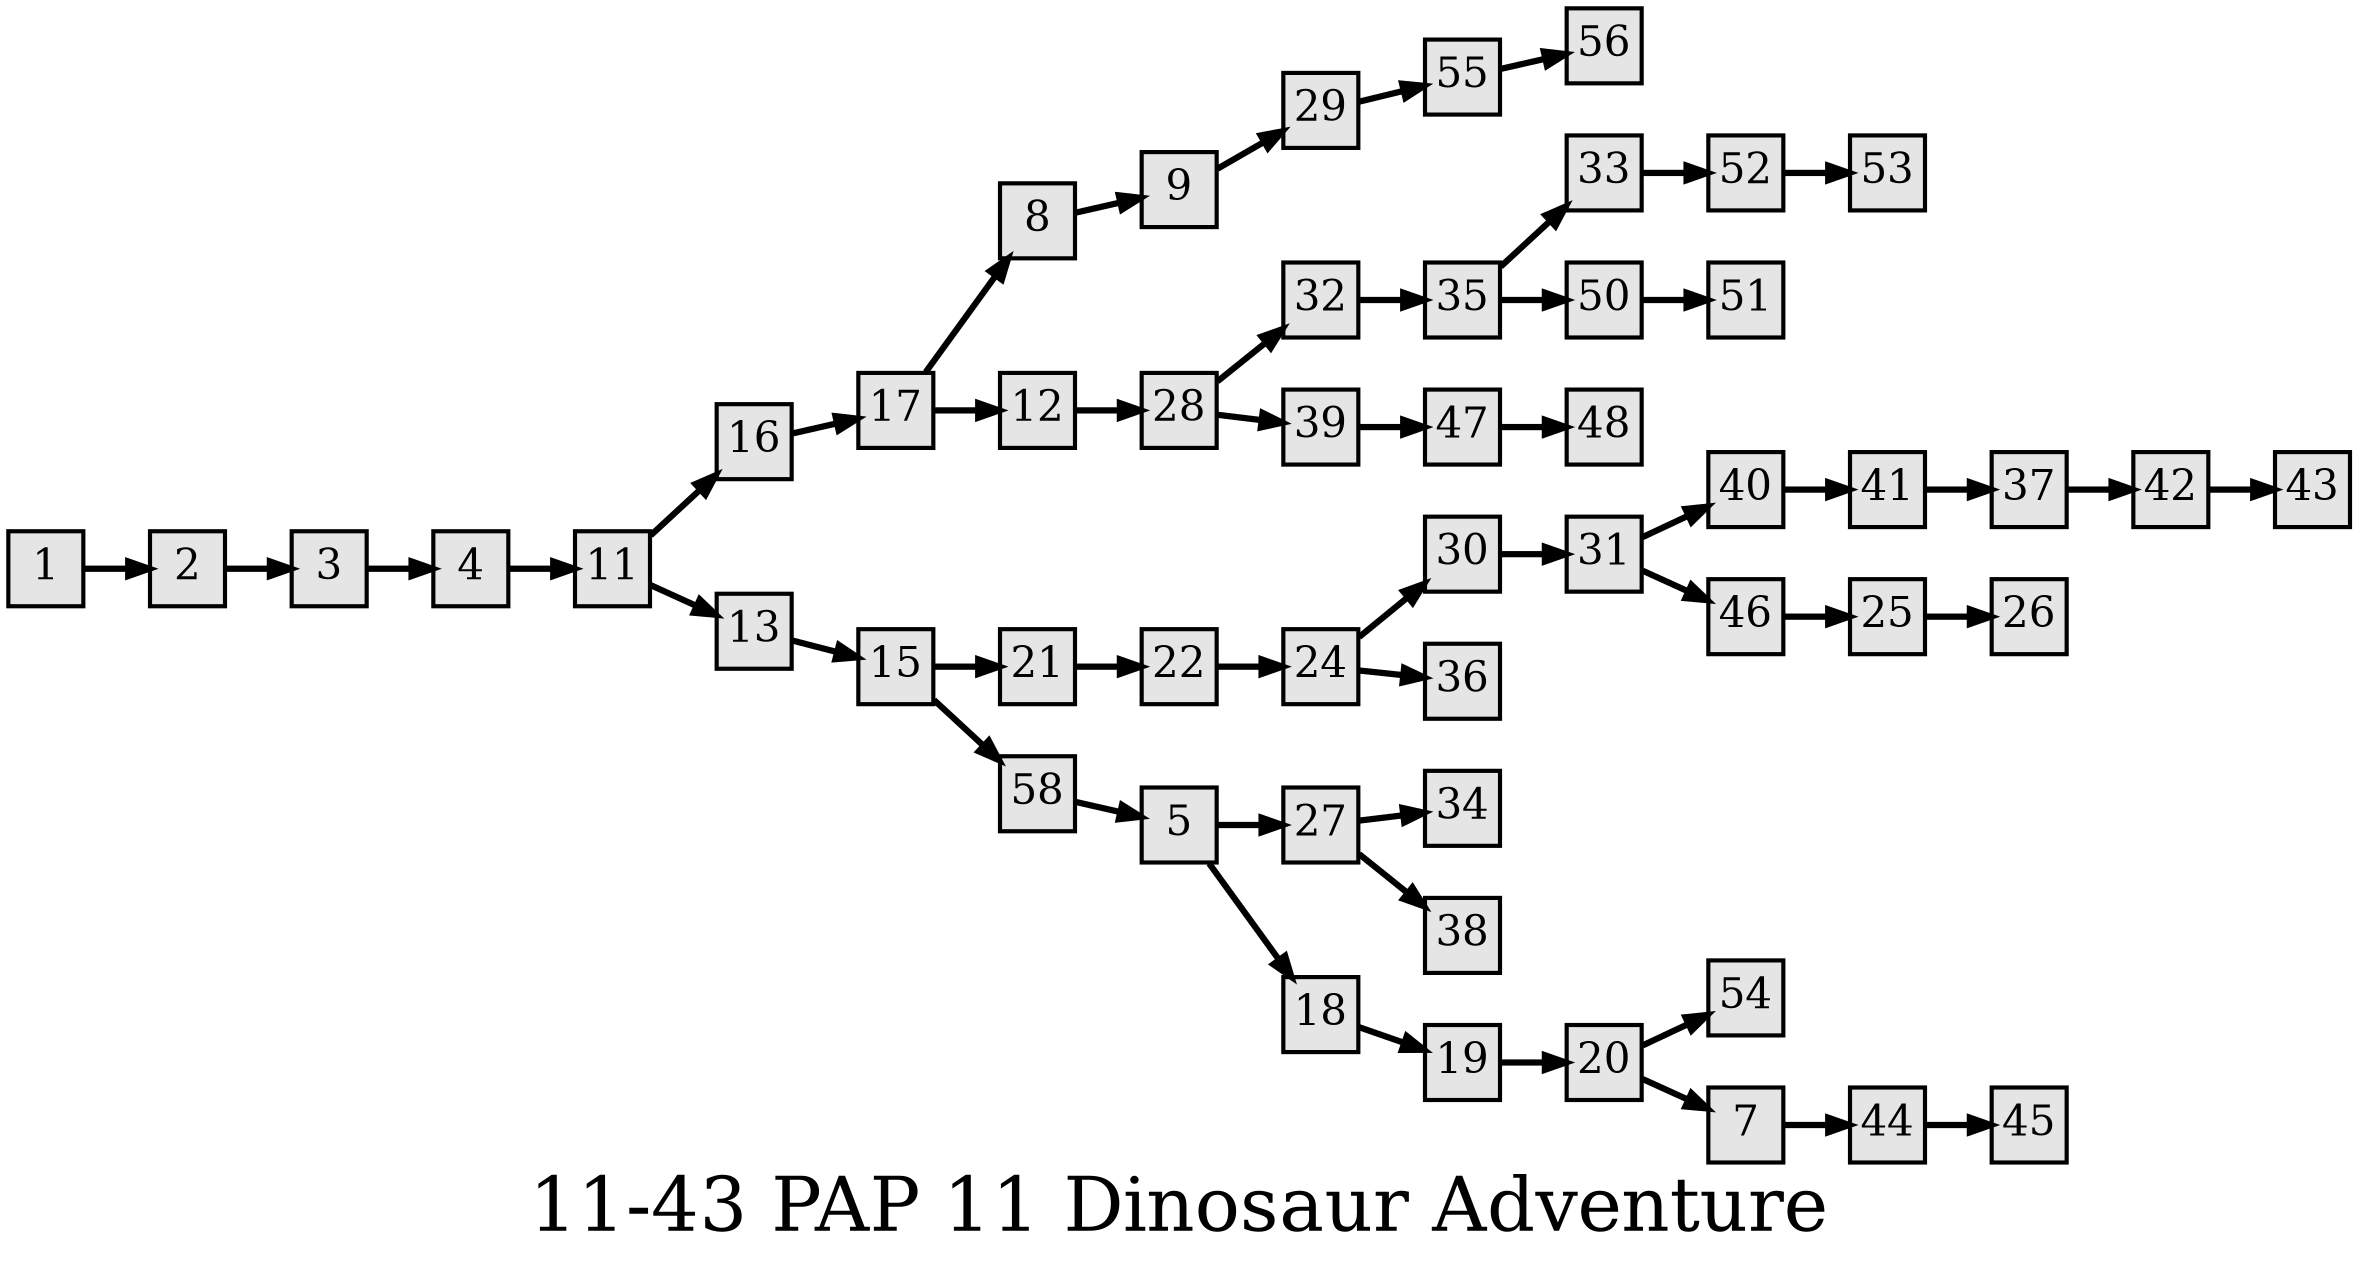 digraph g{
  graph [ label="11-43 PAP 11 Dinosaur Adventure" rankdir=LR, ordering=out, fontsize=36, nodesep="0.35", ranksep="0.45"];
  node  [shape=rect, penwidth=2, fontsize=20, style=filled, fillcolor=grey90, margin="0,0", labelfloat=true, regular=true, fixedsize=true];
  edge  [labelfloat=true, penwidth=3, fontsize=12];
  // ---;
  // group  : Katz;
  // id     :;
  // gbid   :;
  // series :;
  // title  :;
  // author :;
  // credit:;
  // - name : Kylie McGregor;
  // role : encoder;
  // date : 2017-09-08;
  // - name : Jeremy Douglass;
  // role : editor;
  // date : 2017-10-19;
  // render:;
  // - name   : small;
  // styles : gvStyles-small.txt;
  // engine : dot;
  // comment: >;
  
  // ---;
  
  // From | To | Label;
  
  1 -> 2;
  2 -> 3;
  3 -> 4;
  4 -> 11;
  5 -> 27;
  5 -> 18;
  7 -> 44;
  8 -> 9;
  9 -> 29;
  11 -> 16;
  11 -> 13;
  12 -> 28;
  13 -> 15;
  15 -> 21;
  15 -> 58;
  16 -> 17;
  17 -> 8;
  17 -> 12;
  18 -> 19;
  19 -> 20;
  20 -> 54;
  20 -> 7;
  21 -> 22;
  22 -> 24;
  24 -> 30;
  24 -> 36;
  25 -> 26;
  27 -> 34;
  27 -> 38;
  28 -> 32;
  28 -> 39;
  29 -> 55;
  30 -> 31;
  31 -> 40;
  31 -> 46;
  32 -> 35;
  33 -> 52;
  35 -> 33;
  35 -> 50;
  37 -> 42;
  39 -> 47;
  40 -> 41;
  41 -> 37;
  42 -> 43;
  44 -> 45;
  46 -> 25;
  47 -> 48;
  50 -> 51;
  52 -> 53;
  55 -> 56;
  58 -> 5;
}

